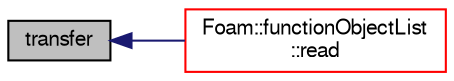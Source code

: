 digraph "transfer"
{
  bgcolor="transparent";
  edge [fontname="FreeSans",fontsize="10",labelfontname="FreeSans",labelfontsize="10"];
  node [fontname="FreeSans",fontsize="10",shape=record];
  rankdir="LR";
  Node5074 [label="transfer",height=0.2,width=0.4,color="black", fillcolor="grey75", style="filled", fontcolor="black"];
  Node5074 -> Node5075 [dir="back",color="midnightblue",fontsize="10",style="solid",fontname="FreeSans"];
  Node5075 [label="Foam::functionObjectList\l::read",height=0.2,width=0.4,color="red",URL="$a26126.html#af816873151ddb0126e98bb2f914d8ed5",tooltip="Read and set the function objects if their data have changed. "];
}
